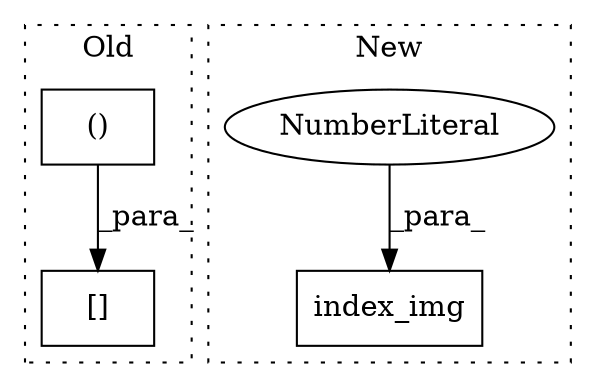 digraph G {
subgraph cluster0 {
1 [label="[]" a="2" s="1135,1253" l="30,2" shape="box"];
3 [label="()" a="106" s="1165" l="88" shape="box"];
label = "Old";
style="dotted";
}
subgraph cluster1 {
2 [label="index_img" a="32" s="1166,1192" l="10,1" shape="box"];
4 [label="NumberLiteral" a="34" s="1190" l="2" shape="ellipse"];
label = "New";
style="dotted";
}
3 -> 1 [label="_para_"];
4 -> 2 [label="_para_"];
}